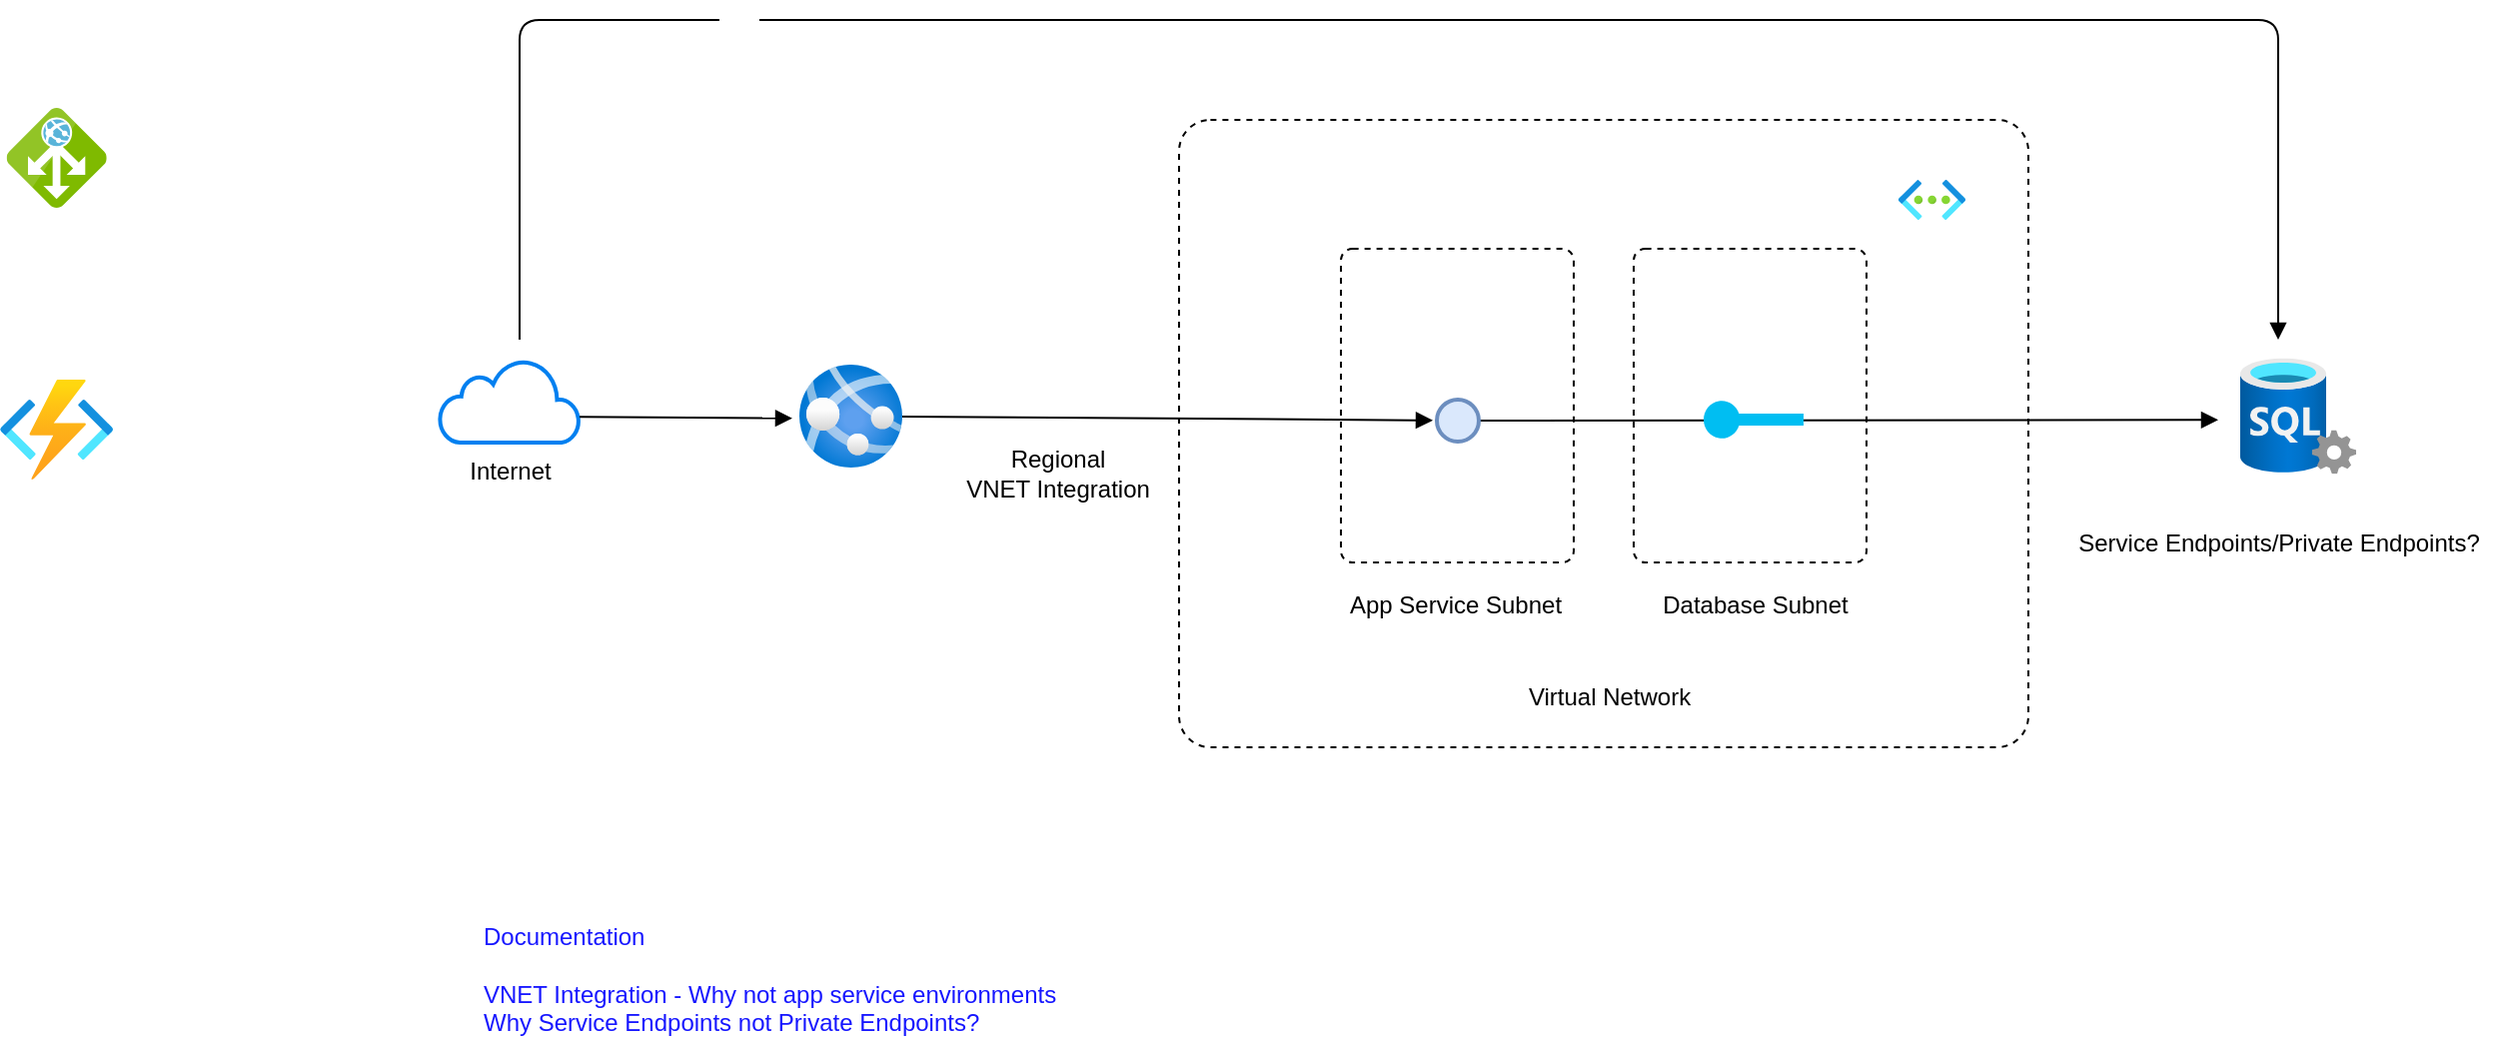 <mxfile version="18.0.7" type="github">
  <diagram id="h699iih6n2bTQgQr6s8Z" name="Page-1">
    <mxGraphModel dx="2086" dy="723" grid="1" gridSize="10" guides="1" tooltips="1" connect="1" arrows="1" fold="1" page="1" pageScale="1" pageWidth="850" pageHeight="1100" math="0" shadow="0">
      <root>
        <mxCell id="0" />
        <mxCell id="1" parent="0" />
        <mxCell id="EmDGkUlhmV_LCRzYMaPS-1" value="" style="aspect=fixed;html=1;points=[];align=center;image;fontSize=12;image=img/lib/azure2/databases/SQL_Server.svg;" vertex="1" parent="1">
          <mxGeometry x="741" y="409.25" width="58" height="58" as="geometry" />
        </mxCell>
        <mxCell id="EmDGkUlhmV_LCRzYMaPS-3" value="" style="aspect=fixed;html=1;points=[];align=center;image;fontSize=12;image=img/lib/azure2/app_services/App_Services.svg;" vertex="1" parent="1">
          <mxGeometry x="20" y="412.5" width="51.5" height="51.5" as="geometry" />
        </mxCell>
        <mxCell id="EmDGkUlhmV_LCRzYMaPS-4" value="" style="rounded=1;whiteSpace=wrap;html=1;arcSize=5;dashed=1;fillColor=none;" vertex="1" parent="1">
          <mxGeometry x="210" y="290" width="425" height="314" as="geometry" />
        </mxCell>
        <mxCell id="EmDGkUlhmV_LCRzYMaPS-5" value="" style="aspect=fixed;html=1;points=[];align=center;image;fontSize=12;image=img/lib/azure2/networking/Virtual_Networks.svg;dashed=1;fillColor=none;" vertex="1" parent="1">
          <mxGeometry x="570" y="320" width="33.5" height="20" as="geometry" />
        </mxCell>
        <mxCell id="EmDGkUlhmV_LCRzYMaPS-7" value="Regional &lt;br&gt;VNET Integration" style="text;html=1;align=center;verticalAlign=middle;resizable=0;points=[];autosize=1;strokeColor=none;fillColor=none;" vertex="1" parent="1">
          <mxGeometry x="94" y="451.5" width="110" height="30" as="geometry" />
        </mxCell>
        <mxCell id="EmDGkUlhmV_LCRzYMaPS-9" value="" style="endArrow=block;html=1;rounded=1;endFill=1;startArrow=none;" edge="1" parent="1" source="EmDGkUlhmV_LCRzYMaPS-14">
          <mxGeometry width="50" height="50" relative="1" as="geometry">
            <mxPoint x="-120" y="400" as="sourcePoint" />
            <mxPoint x="760" y="400" as="targetPoint" />
            <Array as="points">
              <mxPoint x="760" y="240" />
            </Array>
          </mxGeometry>
        </mxCell>
        <mxCell id="EmDGkUlhmV_LCRzYMaPS-10" value="Internet" style="html=1;verticalLabelPosition=bottom;align=center;labelBackgroundColor=#ffffff;verticalAlign=top;strokeWidth=2;strokeColor=#0080F0;shadow=0;dashed=0;shape=mxgraph.ios7.icons.cloud;fillColor=none;" vertex="1" parent="1">
          <mxGeometry x="-160" y="410" width="70" height="41.5" as="geometry" />
        </mxCell>
        <mxCell id="EmDGkUlhmV_LCRzYMaPS-11" value="" style="endArrow=block;html=1;rounded=0;endFill=1;exitX=1;exitY=0.691;exitDx=0;exitDy=0;exitPerimeter=0;entryX=-0.068;entryY=0.521;entryDx=0;entryDy=0;entryPerimeter=0;" edge="1" parent="1" source="EmDGkUlhmV_LCRzYMaPS-10" target="EmDGkUlhmV_LCRzYMaPS-3">
          <mxGeometry width="50" height="50" relative="1" as="geometry">
            <mxPoint x="-70" y="438.66" as="sourcePoint" />
            <mxPoint x="10" y="438.66" as="targetPoint" />
          </mxGeometry>
        </mxCell>
        <mxCell id="EmDGkUlhmV_LCRzYMaPS-14" value="" style="shape=image;html=1;verticalAlign=top;verticalLabelPosition=bottom;labelBackgroundColor=#ffffff;imageAspect=0;aspect=fixed;image=https://cdn3.iconfinder.com/data/icons/flat-actions-icons-9/792/Close_Icon-128.png;dashed=1;fontColor=#1717FF;fillColor=none;" vertex="1" parent="1">
          <mxGeometry x="-20" y="230" width="20" height="20" as="geometry" />
        </mxCell>
        <mxCell id="EmDGkUlhmV_LCRzYMaPS-15" value="" style="endArrow=none;html=1;rounded=1;endFill=1;" edge="1" parent="1" target="EmDGkUlhmV_LCRzYMaPS-14">
          <mxGeometry width="50" height="50" relative="1" as="geometry">
            <mxPoint x="-120" y="400" as="sourcePoint" />
            <mxPoint x="760" y="380" as="targetPoint" />
            <Array as="points">
              <mxPoint x="-120" y="240" />
            </Array>
          </mxGeometry>
        </mxCell>
        <mxCell id="EmDGkUlhmV_LCRzYMaPS-16" value="" style="rounded=1;whiteSpace=wrap;html=1;arcSize=5;dashed=1;fillColor=none;" vertex="1" parent="1">
          <mxGeometry x="291" y="354.5" width="116.5" height="157" as="geometry" />
        </mxCell>
        <mxCell id="EmDGkUlhmV_LCRzYMaPS-17" value="" style="rounded=1;whiteSpace=wrap;html=1;arcSize=5;dashed=1;fillColor=none;" vertex="1" parent="1">
          <mxGeometry x="437.5" y="354.5" width="116.5" height="157" as="geometry" />
        </mxCell>
        <mxCell id="EmDGkUlhmV_LCRzYMaPS-18" value="" style="endArrow=block;html=1;rounded=0;endFill=1;exitX=1;exitY=0.5;exitDx=0;exitDy=0;" edge="1" parent="1" source="EmDGkUlhmV_LCRzYMaPS-29">
          <mxGeometry width="50" height="50" relative="1" as="geometry">
            <mxPoint x="650.0" y="440.16" as="sourcePoint" />
            <mxPoint x="730" y="440.16" as="targetPoint" />
          </mxGeometry>
        </mxCell>
        <mxCell id="EmDGkUlhmV_LCRzYMaPS-19" value="Service Endpoints/Private Endpoints?" style="text;html=1;align=center;verticalAlign=middle;resizable=0;points=[];autosize=1;strokeColor=none;fillColor=none;" vertex="1" parent="1">
          <mxGeometry x="650" y="491.5" width="220" height="20" as="geometry" />
        </mxCell>
        <mxCell id="EmDGkUlhmV_LCRzYMaPS-20" value="App Service Subnet" style="text;html=1;align=center;verticalAlign=middle;resizable=0;points=[];autosize=1;strokeColor=none;fillColor=none;" vertex="1" parent="1">
          <mxGeometry x="287.5" y="523" width="120" height="20" as="geometry" />
        </mxCell>
        <mxCell id="EmDGkUlhmV_LCRzYMaPS-21" value="Database Subnet" style="text;html=1;align=center;verticalAlign=middle;resizable=0;points=[];autosize=1;strokeColor=none;fillColor=none;" vertex="1" parent="1">
          <mxGeometry x="442.5" y="523" width="110" height="20" as="geometry" />
        </mxCell>
        <mxCell id="EmDGkUlhmV_LCRzYMaPS-23" value="" style="verticalLabelPosition=bottom;html=1;verticalAlign=top;align=center;strokeColor=none;fillColor=#00BEF2;shape=mxgraph.azure.service_endpoint;dashed=1;fontColor=#1717FF;" vertex="1" parent="1">
          <mxGeometry x="472.5" y="430" width="50" height="20" as="geometry" />
        </mxCell>
        <mxCell id="EmDGkUlhmV_LCRzYMaPS-24" value="" style="sketch=0;aspect=fixed;html=1;points=[];align=center;image;fontSize=12;image=img/lib/mscae/Application_Gateway.svg;dashed=1;fontColor=#1717FF;strokeWidth=2;fillColor=none;" vertex="1" parent="1">
          <mxGeometry x="-376.67" y="284" width="50" height="50" as="geometry" />
        </mxCell>
        <mxCell id="EmDGkUlhmV_LCRzYMaPS-25" value="" style="aspect=fixed;html=1;points=[];align=center;image;fontSize=12;image=img/lib/azure2/compute/Function_Apps.svg;dashed=1;fontColor=#1717FF;strokeWidth=2;fillColor=none;" vertex="1" parent="1">
          <mxGeometry x="-380" y="420" width="56.67" height="50" as="geometry" />
        </mxCell>
        <mxCell id="EmDGkUlhmV_LCRzYMaPS-27" value="Documentation&lt;br&gt;&lt;br&gt;VNET Integration - Why not app service environments&lt;br&gt;Why Service Endpoints not Private Endpoints?" style="text;html=1;align=left;verticalAlign=middle;resizable=0;points=[];autosize=1;strokeColor=none;fillColor=none;fontColor=#1717FF;" vertex="1" parent="1">
          <mxGeometry x="-140" y="690" width="300" height="60" as="geometry" />
        </mxCell>
        <mxCell id="EmDGkUlhmV_LCRzYMaPS-28" value="" style="endArrow=block;html=1;rounded=0;endFill=1;fontSize=12;" edge="1" parent="1" source="EmDGkUlhmV_LCRzYMaPS-3">
          <mxGeometry width="50" height="50" relative="1" as="geometry">
            <mxPoint x="100" y="440" as="sourcePoint" />
            <mxPoint x="337" y="440.379" as="targetPoint" />
          </mxGeometry>
        </mxCell>
        <mxCell id="EmDGkUlhmV_LCRzYMaPS-29" value="" style="ellipse;whiteSpace=wrap;html=1;aspect=fixed;fontSize=12;strokeWidth=2;fillColor=#dae8fc;strokeColor=#6c8ebf;" vertex="1" parent="1">
          <mxGeometry x="339" y="430" width="21" height="21" as="geometry" />
        </mxCell>
        <mxCell id="EmDGkUlhmV_LCRzYMaPS-30" value="Virtual Network" style="text;html=1;align=center;verticalAlign=middle;resizable=0;points=[];autosize=1;strokeColor=none;fillColor=none;" vertex="1" parent="1">
          <mxGeometry x="375" y="569" width="100" height="20" as="geometry" />
        </mxCell>
      </root>
    </mxGraphModel>
  </diagram>
</mxfile>
